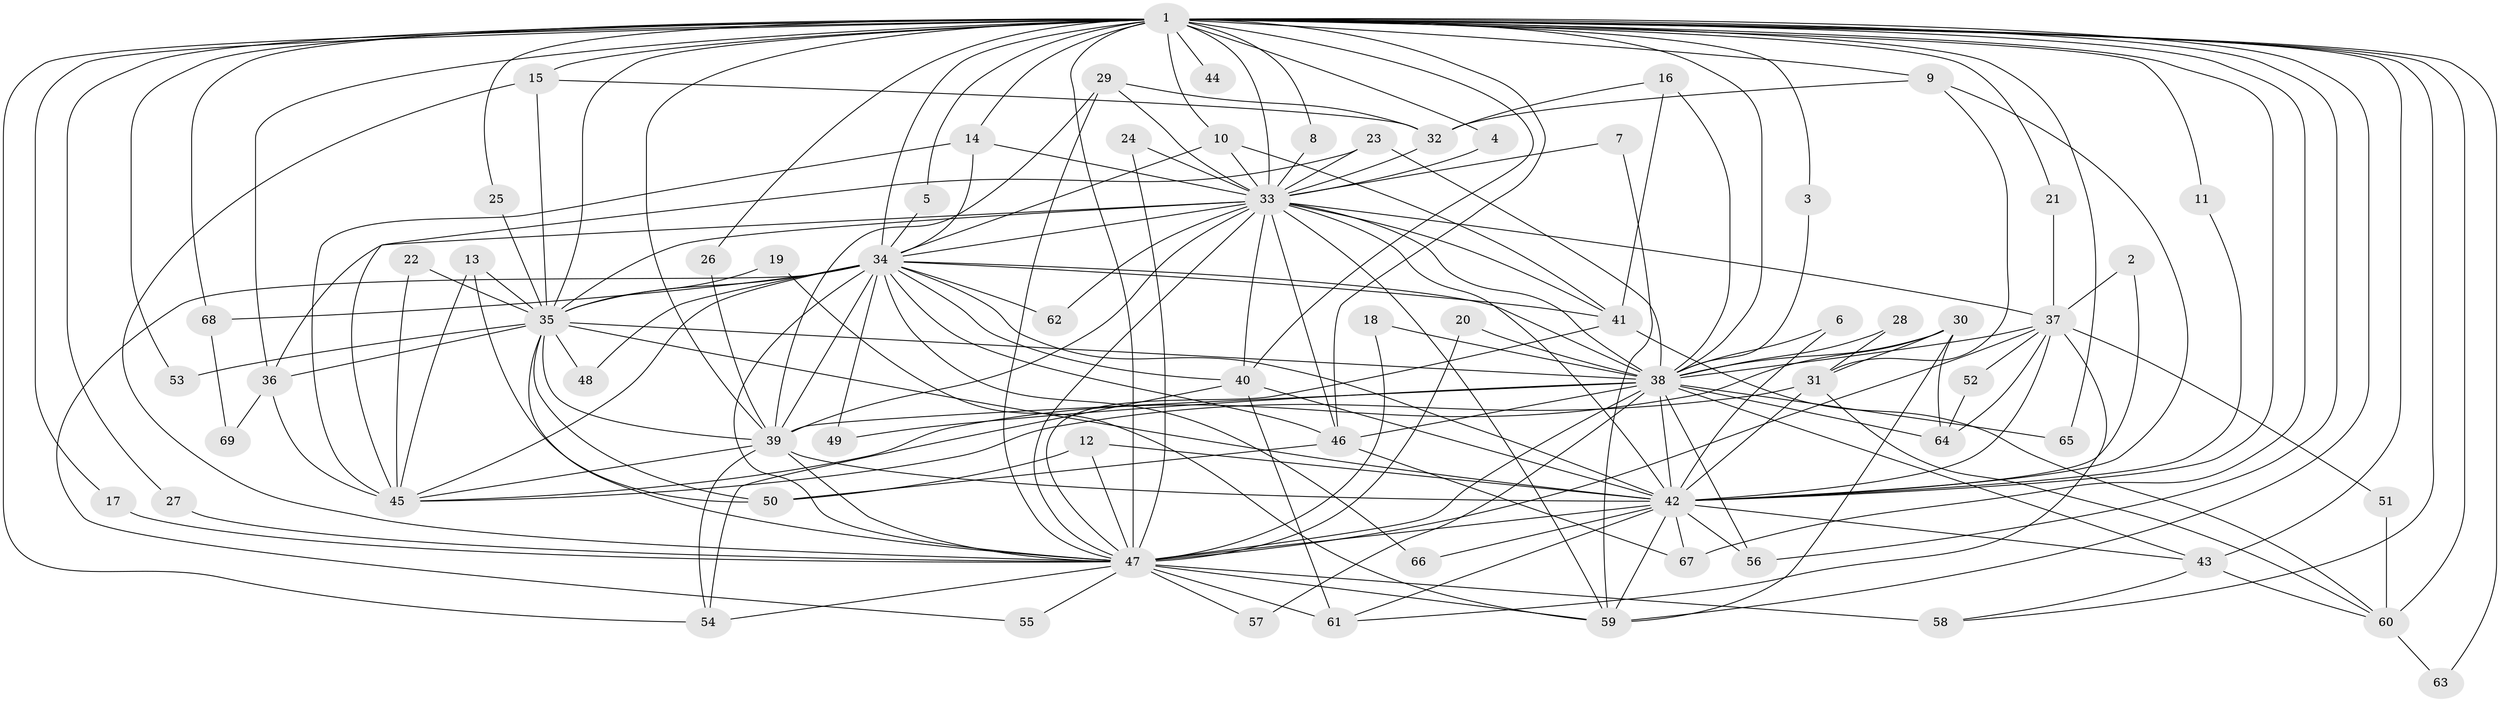 // original degree distribution, {22: 0.0072992700729927005, 25: 0.014598540145985401, 17: 0.014598540145985401, 31: 0.0072992700729927005, 30: 0.014598540145985401, 20: 0.0072992700729927005, 24: 0.0072992700729927005, 4: 0.11678832116788321, 6: 0.0364963503649635, 2: 0.5401459854014599, 3: 0.18248175182481752, 8: 0.0072992700729927005, 5: 0.0364963503649635, 7: 0.0072992700729927005}
// Generated by graph-tools (version 1.1) at 2025/25/03/09/25 03:25:41]
// undirected, 69 vertices, 186 edges
graph export_dot {
graph [start="1"]
  node [color=gray90,style=filled];
  1;
  2;
  3;
  4;
  5;
  6;
  7;
  8;
  9;
  10;
  11;
  12;
  13;
  14;
  15;
  16;
  17;
  18;
  19;
  20;
  21;
  22;
  23;
  24;
  25;
  26;
  27;
  28;
  29;
  30;
  31;
  32;
  33;
  34;
  35;
  36;
  37;
  38;
  39;
  40;
  41;
  42;
  43;
  44;
  45;
  46;
  47;
  48;
  49;
  50;
  51;
  52;
  53;
  54;
  55;
  56;
  57;
  58;
  59;
  60;
  61;
  62;
  63;
  64;
  65;
  66;
  67;
  68;
  69;
  1 -- 3 [weight=1.0];
  1 -- 4 [weight=1.0];
  1 -- 5 [weight=1.0];
  1 -- 8 [weight=1.0];
  1 -- 9 [weight=1.0];
  1 -- 10 [weight=1.0];
  1 -- 11 [weight=1.0];
  1 -- 14 [weight=1.0];
  1 -- 15 [weight=1.0];
  1 -- 17 [weight=1.0];
  1 -- 21 [weight=1.0];
  1 -- 25 [weight=2.0];
  1 -- 26 [weight=2.0];
  1 -- 27 [weight=1.0];
  1 -- 33 [weight=4.0];
  1 -- 34 [weight=4.0];
  1 -- 35 [weight=3.0];
  1 -- 36 [weight=1.0];
  1 -- 38 [weight=4.0];
  1 -- 39 [weight=3.0];
  1 -- 40 [weight=1.0];
  1 -- 42 [weight=3.0];
  1 -- 43 [weight=2.0];
  1 -- 44 [weight=1.0];
  1 -- 46 [weight=1.0];
  1 -- 47 [weight=5.0];
  1 -- 53 [weight=1.0];
  1 -- 54 [weight=1.0];
  1 -- 56 [weight=1.0];
  1 -- 58 [weight=1.0];
  1 -- 59 [weight=1.0];
  1 -- 60 [weight=1.0];
  1 -- 63 [weight=1.0];
  1 -- 65 [weight=1.0];
  1 -- 67 [weight=1.0];
  1 -- 68 [weight=2.0];
  2 -- 37 [weight=1.0];
  2 -- 42 [weight=1.0];
  3 -- 38 [weight=1.0];
  4 -- 33 [weight=1.0];
  5 -- 34 [weight=1.0];
  6 -- 38 [weight=1.0];
  6 -- 42 [weight=1.0];
  7 -- 33 [weight=1.0];
  7 -- 59 [weight=1.0];
  8 -- 33 [weight=1.0];
  9 -- 31 [weight=1.0];
  9 -- 32 [weight=1.0];
  9 -- 42 [weight=1.0];
  10 -- 33 [weight=1.0];
  10 -- 34 [weight=1.0];
  10 -- 41 [weight=1.0];
  11 -- 42 [weight=1.0];
  12 -- 42 [weight=1.0];
  12 -- 47 [weight=1.0];
  12 -- 50 [weight=1.0];
  13 -- 35 [weight=1.0];
  13 -- 45 [weight=1.0];
  13 -- 50 [weight=1.0];
  14 -- 33 [weight=1.0];
  14 -- 34 [weight=1.0];
  14 -- 45 [weight=1.0];
  15 -- 32 [weight=1.0];
  15 -- 35 [weight=1.0];
  15 -- 47 [weight=1.0];
  16 -- 32 [weight=1.0];
  16 -- 38 [weight=1.0];
  16 -- 41 [weight=1.0];
  17 -- 47 [weight=1.0];
  18 -- 38 [weight=1.0];
  18 -- 47 [weight=1.0];
  19 -- 35 [weight=1.0];
  19 -- 59 [weight=1.0];
  20 -- 38 [weight=1.0];
  20 -- 47 [weight=1.0];
  21 -- 37 [weight=1.0];
  22 -- 35 [weight=1.0];
  22 -- 45 [weight=1.0];
  23 -- 33 [weight=1.0];
  23 -- 38 [weight=1.0];
  23 -- 45 [weight=1.0];
  24 -- 33 [weight=1.0];
  24 -- 47 [weight=1.0];
  25 -- 35 [weight=2.0];
  26 -- 39 [weight=2.0];
  27 -- 47 [weight=1.0];
  28 -- 31 [weight=1.0];
  28 -- 38 [weight=1.0];
  29 -- 32 [weight=1.0];
  29 -- 33 [weight=1.0];
  29 -- 39 [weight=1.0];
  29 -- 47 [weight=1.0];
  30 -- 31 [weight=1.0];
  30 -- 38 [weight=1.0];
  30 -- 45 [weight=1.0];
  30 -- 59 [weight=1.0];
  30 -- 64 [weight=1.0];
  31 -- 42 [weight=1.0];
  31 -- 45 [weight=1.0];
  31 -- 60 [weight=1.0];
  32 -- 33 [weight=1.0];
  33 -- 34 [weight=2.0];
  33 -- 35 [weight=2.0];
  33 -- 36 [weight=2.0];
  33 -- 37 [weight=2.0];
  33 -- 38 [weight=1.0];
  33 -- 39 [weight=1.0];
  33 -- 40 [weight=1.0];
  33 -- 41 [weight=1.0];
  33 -- 42 [weight=1.0];
  33 -- 46 [weight=1.0];
  33 -- 47 [weight=1.0];
  33 -- 59 [weight=1.0];
  33 -- 62 [weight=1.0];
  34 -- 35 [weight=2.0];
  34 -- 38 [weight=2.0];
  34 -- 39 [weight=2.0];
  34 -- 40 [weight=1.0];
  34 -- 41 [weight=1.0];
  34 -- 42 [weight=1.0];
  34 -- 45 [weight=1.0];
  34 -- 46 [weight=1.0];
  34 -- 47 [weight=1.0];
  34 -- 48 [weight=1.0];
  34 -- 49 [weight=1.0];
  34 -- 55 [weight=1.0];
  34 -- 62 [weight=1.0];
  34 -- 66 [weight=1.0];
  34 -- 68 [weight=1.0];
  35 -- 36 [weight=1.0];
  35 -- 38 [weight=1.0];
  35 -- 39 [weight=1.0];
  35 -- 42 [weight=1.0];
  35 -- 47 [weight=2.0];
  35 -- 48 [weight=1.0];
  35 -- 50 [weight=1.0];
  35 -- 53 [weight=1.0];
  36 -- 45 [weight=1.0];
  36 -- 69 [weight=1.0];
  37 -- 38 [weight=1.0];
  37 -- 42 [weight=1.0];
  37 -- 47 [weight=1.0];
  37 -- 51 [weight=1.0];
  37 -- 52 [weight=1.0];
  37 -- 61 [weight=1.0];
  37 -- 64 [weight=1.0];
  38 -- 39 [weight=1.0];
  38 -- 42 [weight=1.0];
  38 -- 43 [weight=1.0];
  38 -- 46 [weight=1.0];
  38 -- 47 [weight=1.0];
  38 -- 49 [weight=1.0];
  38 -- 56 [weight=1.0];
  38 -- 57 [weight=1.0];
  38 -- 64 [weight=2.0];
  38 -- 65 [weight=1.0];
  39 -- 42 [weight=2.0];
  39 -- 45 [weight=1.0];
  39 -- 47 [weight=1.0];
  39 -- 54 [weight=1.0];
  40 -- 42 [weight=1.0];
  40 -- 54 [weight=1.0];
  40 -- 61 [weight=1.0];
  41 -- 47 [weight=1.0];
  41 -- 60 [weight=1.0];
  42 -- 43 [weight=1.0];
  42 -- 47 [weight=2.0];
  42 -- 56 [weight=1.0];
  42 -- 59 [weight=1.0];
  42 -- 61 [weight=1.0];
  42 -- 66 [weight=1.0];
  42 -- 67 [weight=1.0];
  43 -- 58 [weight=1.0];
  43 -- 60 [weight=1.0];
  46 -- 50 [weight=1.0];
  46 -- 67 [weight=1.0];
  47 -- 54 [weight=1.0];
  47 -- 55 [weight=1.0];
  47 -- 57 [weight=1.0];
  47 -- 58 [weight=2.0];
  47 -- 59 [weight=1.0];
  47 -- 61 [weight=1.0];
  51 -- 60 [weight=1.0];
  52 -- 64 [weight=1.0];
  60 -- 63 [weight=1.0];
  68 -- 69 [weight=1.0];
}

